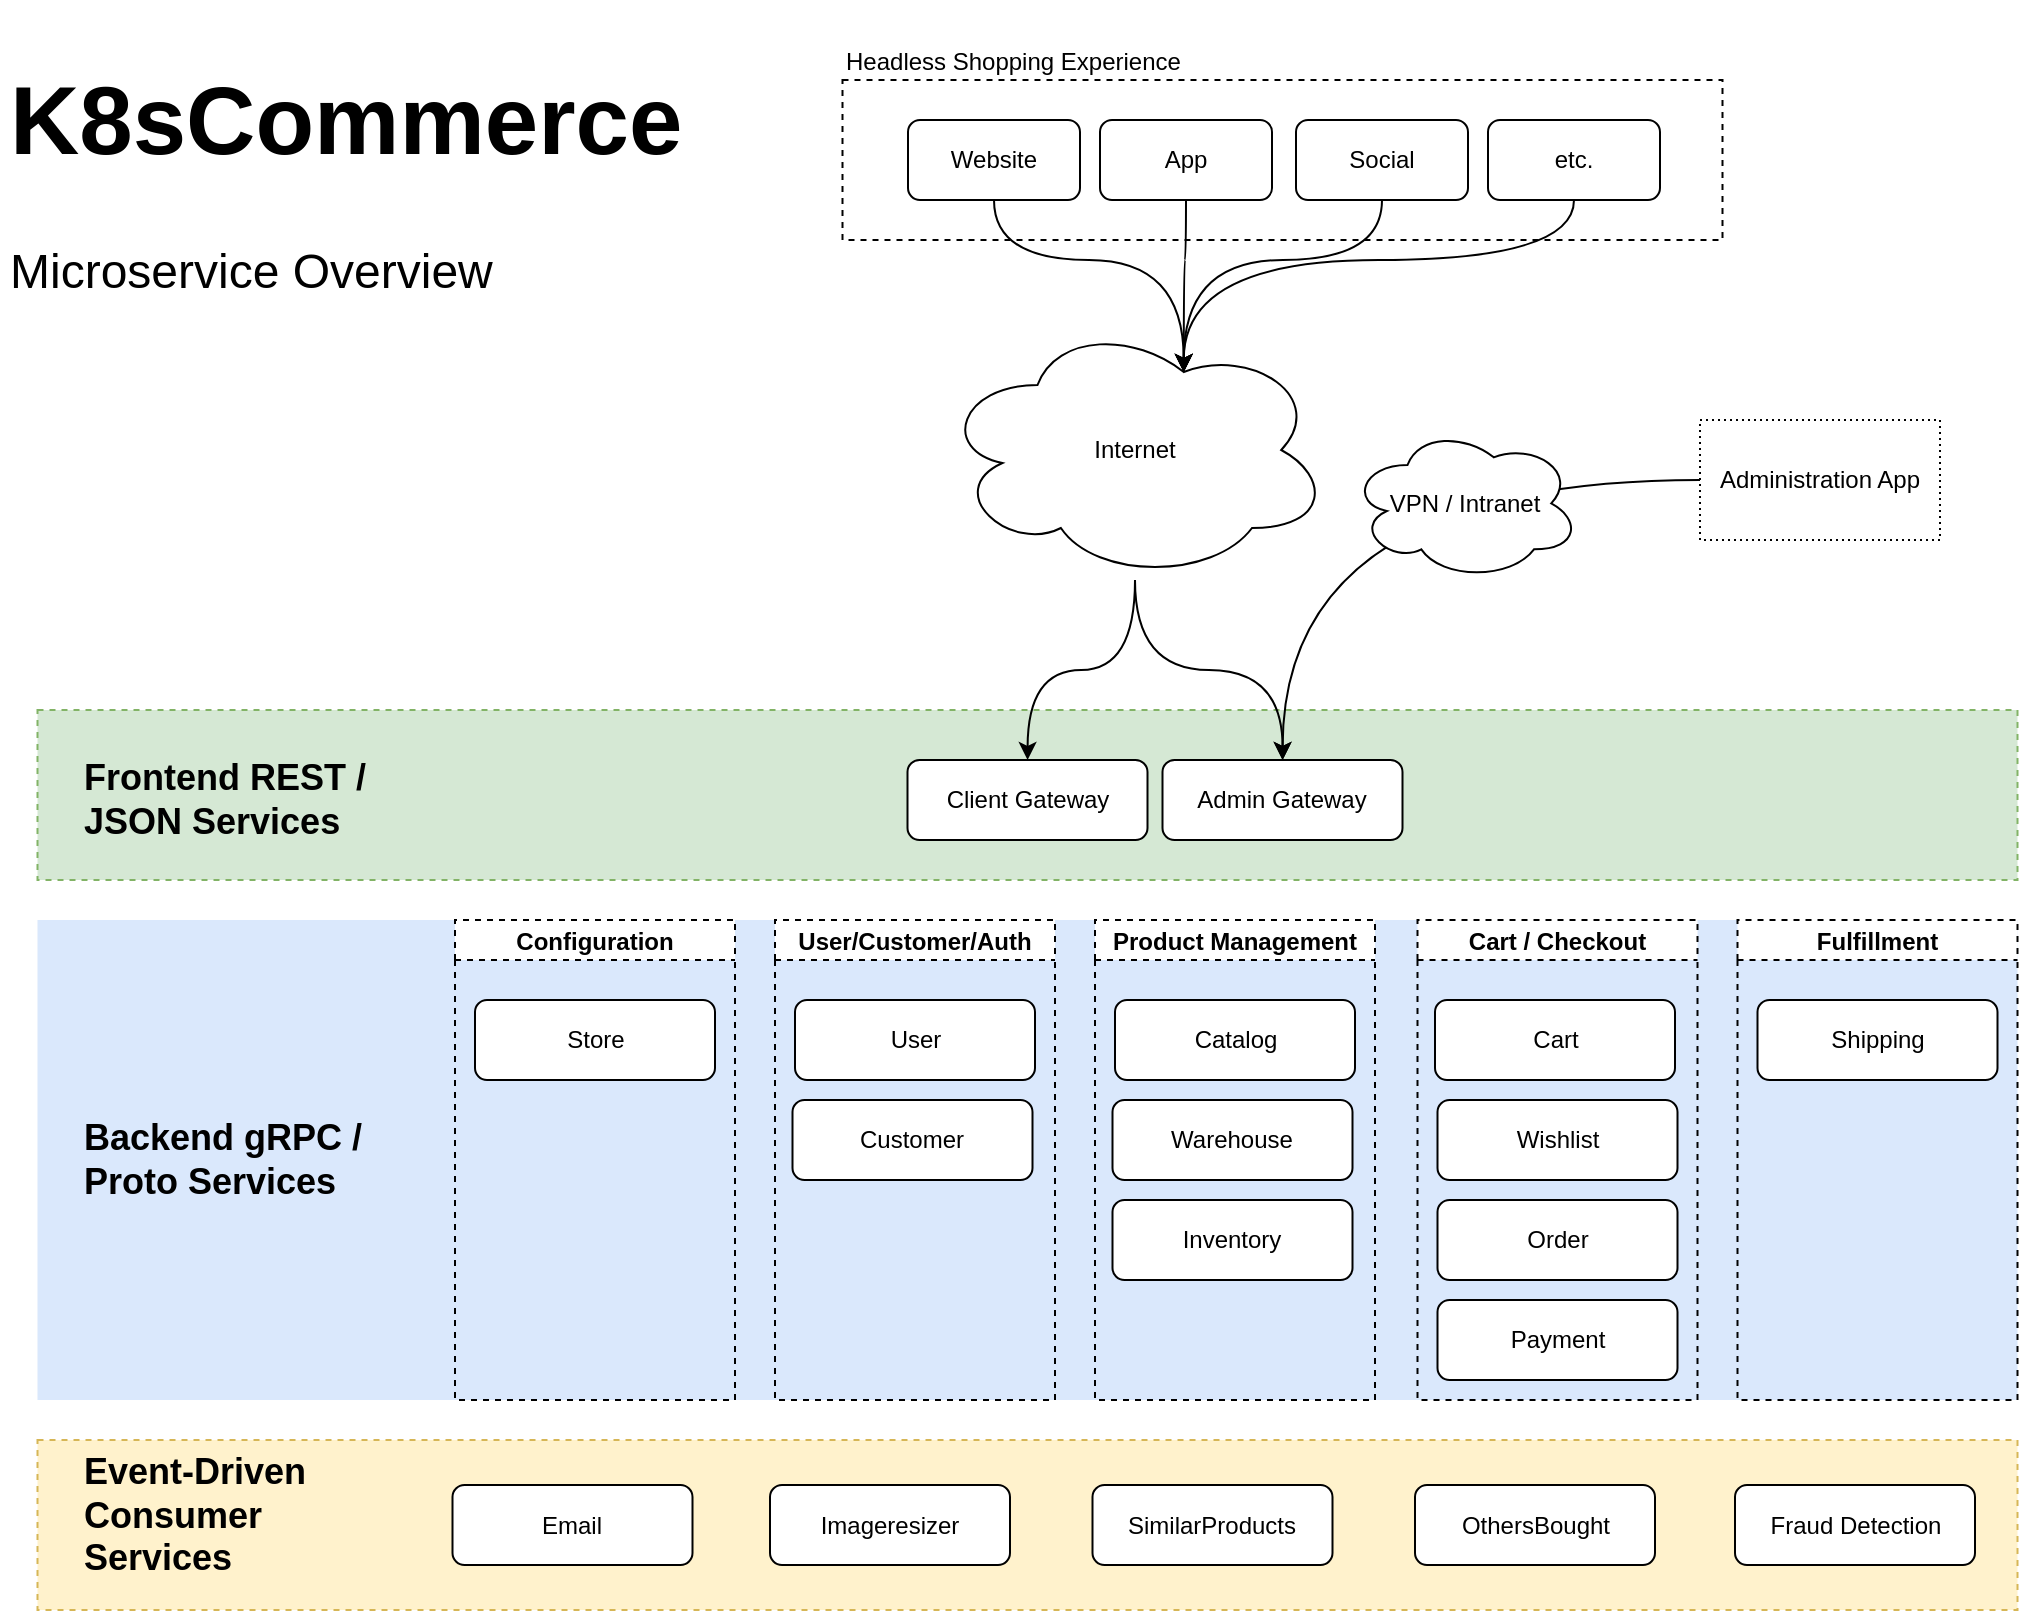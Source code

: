 <mxfile version="16.6.4" type="device"><diagram id="n2PtTuMPgU5_ytIdfK2R" name="Page-1"><mxGraphModel dx="1554" dy="973" grid="1" gridSize="10" guides="1" tooltips="1" connect="1" arrows="1" fold="1" page="1" pageScale="1" pageWidth="1100" pageHeight="850" math="0" shadow="0"><root><mxCell id="0"/><mxCell id="1" parent="0"/><mxCell id="ToqElmNW3oI_LHZmRbty-29" value="" style="whiteSpace=wrap;html=1;rounded=0;dashed=1;fontSize=12;fillColor=#fff2cc;align=left;labelPosition=center;verticalLabelPosition=top;verticalAlign=bottom;textDirection=ltr;horizontal=1;strokeColor=#d6b656;" vertex="1" parent="1"><mxGeometry x="48.75" y="720" width="990" height="85" as="geometry"/></mxCell><mxCell id="ToqElmNW3oI_LHZmRbty-18" value="" style="whiteSpace=wrap;html=1;rounded=0;dashed=1;fontSize=12;fillColor=#dae8fc;align=left;labelPosition=center;verticalLabelPosition=top;verticalAlign=bottom;textDirection=ltr;horizontal=1;strokeColor=none;collapsible=0;" vertex="1" parent="1"><mxGeometry x="48.75" y="460" width="990" height="240" as="geometry"/></mxCell><mxCell id="ToqElmNW3oI_LHZmRbty-15" value="" style="whiteSpace=wrap;html=1;rounded=0;dashed=1;fontSize=12;fillColor=#d5e8d4;align=left;labelPosition=center;verticalLabelPosition=top;verticalAlign=bottom;textDirection=ltr;horizontal=1;strokeColor=#82b366;" vertex="1" parent="1"><mxGeometry x="48.75" y="355" width="990" height="85" as="geometry"/></mxCell><mxCell id="LZaPYS1wsYShbYbUkvOJ-94" value="&lt;span style=&quot;&quot;&gt;Headless Shopping Experience&lt;/span&gt;" style="whiteSpace=wrap;html=1;rounded=0;dashed=1;fontSize=12;fillColor=none;align=left;labelPosition=center;verticalLabelPosition=top;verticalAlign=bottom;textDirection=ltr;horizontal=1;" parent="1" vertex="1"><mxGeometry x="451.25" y="40" width="440" height="80" as="geometry"/></mxCell><mxCell id="LZaPYS1wsYShbYbUkvOJ-1" value="Client Gateway" style="rounded=1;whiteSpace=wrap;html=1;" parent="1" vertex="1"><mxGeometry x="483.75" y="380" width="120" height="40" as="geometry"/></mxCell><mxCell id="LZaPYS1wsYShbYbUkvOJ-4" style="edgeStyle=orthogonalEdgeStyle;orthogonalLoop=1;jettySize=auto;html=1;rounded=1;curved=1;" parent="1" source="LZaPYS1wsYShbYbUkvOJ-2" target="LZaPYS1wsYShbYbUkvOJ-1" edge="1"><mxGeometry relative="1" as="geometry"/></mxCell><mxCell id="LZaPYS1wsYShbYbUkvOJ-5" style="edgeStyle=orthogonalEdgeStyle;orthogonalLoop=1;jettySize=auto;html=1;rounded=1;curved=1;" parent="1" source="LZaPYS1wsYShbYbUkvOJ-2" target="LZaPYS1wsYShbYbUkvOJ-3" edge="1"><mxGeometry relative="1" as="geometry"><mxPoint x="855" y="360" as="targetPoint"/></mxGeometry></mxCell><mxCell id="LZaPYS1wsYShbYbUkvOJ-2" value="Internet" style="ellipse;shape=cloud;whiteSpace=wrap;html=1;rounded=1;" parent="1" vertex="1"><mxGeometry x="500" y="160" width="195" height="130" as="geometry"/></mxCell><mxCell id="LZaPYS1wsYShbYbUkvOJ-3" value="Admin Gateway" style="rounded=1;whiteSpace=wrap;html=1;" parent="1" vertex="1"><mxGeometry x="611.25" y="380" width="120" height="40" as="geometry"/></mxCell><mxCell id="LZaPYS1wsYShbYbUkvOJ-70" value="&lt;h1&gt;K8sCommerce&lt;/h1&gt;&lt;p&gt;Microservice Overview&lt;/p&gt;" style="text;html=1;strokeColor=none;fillColor=none;spacing=5;spacingTop=-20;whiteSpace=wrap;overflow=hidden;rounded=0;fontSize=24;" parent="1" vertex="1"><mxGeometry x="30" y="10" width="350" height="180" as="geometry"/></mxCell><mxCell id="LZaPYS1wsYShbYbUkvOJ-83" style="edgeStyle=orthogonalEdgeStyle;curved=1;rounded=1;orthogonalLoop=1;jettySize=auto;html=1;fontSize=12;entryX=0.625;entryY=0.2;entryDx=0;entryDy=0;entryPerimeter=0;" parent="1" source="LZaPYS1wsYShbYbUkvOJ-72" target="LZaPYS1wsYShbYbUkvOJ-2" edge="1"><mxGeometry relative="1" as="geometry"/></mxCell><mxCell id="LZaPYS1wsYShbYbUkvOJ-72" value="Website" style="rounded=1;whiteSpace=wrap;html=1;labelBackgroundColor=none;fontSize=12;" parent="1" vertex="1"><mxGeometry x="484" y="60" width="86" height="40" as="geometry"/></mxCell><mxCell id="LZaPYS1wsYShbYbUkvOJ-98" style="edgeStyle=orthogonalEdgeStyle;curved=1;rounded=1;orthogonalLoop=1;jettySize=auto;html=1;entryX=0.625;entryY=0.2;entryDx=0;entryDy=0;entryPerimeter=0;fontSize=12;" parent="1" source="LZaPYS1wsYShbYbUkvOJ-73" target="LZaPYS1wsYShbYbUkvOJ-2" edge="1"><mxGeometry relative="1" as="geometry"/></mxCell><mxCell id="LZaPYS1wsYShbYbUkvOJ-73" value="App" style="rounded=1;whiteSpace=wrap;html=1;labelBackgroundColor=none;fontSize=12;" parent="1" vertex="1"><mxGeometry x="580" y="60" width="86" height="40" as="geometry"/></mxCell><mxCell id="LZaPYS1wsYShbYbUkvOJ-99" style="edgeStyle=orthogonalEdgeStyle;curved=1;rounded=1;orthogonalLoop=1;jettySize=auto;html=1;entryX=0.625;entryY=0.2;entryDx=0;entryDy=0;entryPerimeter=0;fontSize=12;" parent="1" source="LZaPYS1wsYShbYbUkvOJ-74" target="LZaPYS1wsYShbYbUkvOJ-2" edge="1"><mxGeometry relative="1" as="geometry"/></mxCell><mxCell id="LZaPYS1wsYShbYbUkvOJ-74" value="Social" style="rounded=1;whiteSpace=wrap;html=1;labelBackgroundColor=none;fontSize=12;" parent="1" vertex="1"><mxGeometry x="678" y="60" width="86" height="40" as="geometry"/></mxCell><mxCell id="LZaPYS1wsYShbYbUkvOJ-88" style="edgeStyle=orthogonalEdgeStyle;curved=1;rounded=1;orthogonalLoop=1;jettySize=auto;html=1;fontSize=12;exitX=0.5;exitY=1;exitDx=0;exitDy=0;entryX=0.625;entryY=0.2;entryDx=0;entryDy=0;entryPerimeter=0;" parent="1" source="LZaPYS1wsYShbYbUkvOJ-75" target="LZaPYS1wsYShbYbUkvOJ-2" edge="1"><mxGeometry relative="1" as="geometry"/></mxCell><mxCell id="LZaPYS1wsYShbYbUkvOJ-75" value="etc." style="rounded=1;whiteSpace=wrap;html=1;labelBackgroundColor=none;fontSize=12;" parent="1" vertex="1"><mxGeometry x="774" y="60" width="86" height="40" as="geometry"/></mxCell><mxCell id="LZaPYS1wsYShbYbUkvOJ-92" style="edgeStyle=orthogonalEdgeStyle;curved=1;rounded=1;orthogonalLoop=1;jettySize=auto;html=1;fontSize=12;" parent="1" source="LZaPYS1wsYShbYbUkvOJ-91" target="LZaPYS1wsYShbYbUkvOJ-3" edge="1"><mxGeometry relative="1" as="geometry"/></mxCell><mxCell id="LZaPYS1wsYShbYbUkvOJ-91" value="Administration App" style="rounded=0;whiteSpace=wrap;html=1;dashed=1;dashPattern=1 2;labelBackgroundColor=none;fontSize=12;fillColor=none;" parent="1" vertex="1"><mxGeometry x="880" y="210" width="120" height="60" as="geometry"/></mxCell><mxCell id="LZaPYS1wsYShbYbUkvOJ-95" value="VPN / Intranet" style="ellipse;shape=cloud;whiteSpace=wrap;html=1;rounded=1;" parent="1" vertex="1"><mxGeometry x="705" y="213.33" width="115" height="76.67" as="geometry"/></mxCell><mxCell id="LZaPYS1wsYShbYbUkvOJ-16" value="Store" style="rounded=1;whiteSpace=wrap;html=1;" parent="1" vertex="1"><mxGeometry x="267.5" y="500" width="120" height="40" as="geometry"/></mxCell><mxCell id="LZaPYS1wsYShbYbUkvOJ-7" value="Catalog" style="rounded=1;whiteSpace=wrap;html=1;" parent="1" vertex="1"><mxGeometry x="587.5" y="500" width="120" height="40" as="geometry"/></mxCell><mxCell id="LZaPYS1wsYShbYbUkvOJ-18" value="Warehouse" style="rounded=1;whiteSpace=wrap;html=1;" parent="1" vertex="1"><mxGeometry x="586.25" y="550" width="120" height="40" as="geometry"/></mxCell><mxCell id="LZaPYS1wsYShbYbUkvOJ-17" value="User" style="rounded=1;whiteSpace=wrap;html=1;" parent="1" vertex="1"><mxGeometry x="427.5" y="500" width="120" height="40" as="geometry"/></mxCell><mxCell id="LZaPYS1wsYShbYbUkvOJ-10" value="Customer" style="rounded=1;whiteSpace=wrap;html=1;" parent="1" vertex="1"><mxGeometry x="426.25" y="550" width="120" height="40" as="geometry"/></mxCell><mxCell id="LZaPYS1wsYShbYbUkvOJ-11" value="Inventory" style="rounded=1;whiteSpace=wrap;html=1;" parent="1" vertex="1"><mxGeometry x="586.25" y="600" width="120" height="40" as="geometry"/></mxCell><mxCell id="ToqElmNW3oI_LHZmRbty-17" value="&lt;h2&gt;Frontend REST / JSON Services&lt;/h2&gt;" style="text;html=1;strokeColor=none;fillColor=none;align=left;verticalAlign=middle;whiteSpace=wrap;rounded=0;dashed=1;" vertex="1" parent="1"><mxGeometry x="70" y="385" width="150" height="30" as="geometry"/></mxCell><mxCell id="ToqElmNW3oI_LHZmRbty-19" value="Configuration" style="swimlane;startSize=20;rounded=0;dashed=1;expand=1;deletable=1;collapsible=0;swimlaneBody=1;horizontal=1;swimlaneHead=1;" vertex="1" parent="1"><mxGeometry x="257.5" y="460" width="140" height="240" as="geometry"/></mxCell><mxCell id="ToqElmNW3oI_LHZmRbty-20" value="User/Customer/Auth" style="swimlane;startSize=20;rounded=0;dashed=1;collapsible=0;" vertex="1" parent="1"><mxGeometry x="417.5" y="460" width="140" height="240" as="geometry"/></mxCell><mxCell id="ToqElmNW3oI_LHZmRbty-21" value="Product Management" style="swimlane;startSize=20;rounded=0;dashed=1;collapsible=0;" vertex="1" parent="1"><mxGeometry x="577.5" y="460" width="140" height="240" as="geometry"/></mxCell><mxCell id="ToqElmNW3oI_LHZmRbty-22" value="Cart / Checkout" style="swimlane;startSize=20;rounded=0;dashed=1;collapsible=0;" vertex="1" parent="1"><mxGeometry x="738.75" y="460" width="140" height="240" as="geometry"/></mxCell><mxCell id="LZaPYS1wsYShbYbUkvOJ-8" value="Cart" style="rounded=1;whiteSpace=wrap;html=1;" parent="ToqElmNW3oI_LHZmRbty-22" vertex="1"><mxGeometry x="8.75" y="40" width="120" height="40" as="geometry"/></mxCell><mxCell id="LZaPYS1wsYShbYbUkvOJ-63" value="Order" style="rounded=1;whiteSpace=wrap;html=1;" parent="ToqElmNW3oI_LHZmRbty-22" vertex="1"><mxGeometry x="10" y="140" width="120" height="40" as="geometry"/></mxCell><mxCell id="LZaPYS1wsYShbYbUkvOJ-13" value="Payment" style="rounded=1;whiteSpace=wrap;html=1;" parent="ToqElmNW3oI_LHZmRbty-22" vertex="1"><mxGeometry x="10" y="190" width="120" height="40" as="geometry"/></mxCell><mxCell id="ToqElmNW3oI_LHZmRbty-35" value="Wishlist" style="rounded=1;whiteSpace=wrap;html=1;" vertex="1" parent="ToqElmNW3oI_LHZmRbty-22"><mxGeometry x="10" y="90" width="120" height="40" as="geometry"/></mxCell><mxCell id="ToqElmNW3oI_LHZmRbty-23" value="Fulfillment" style="swimlane;startSize=20;rounded=0;dashed=1;collapsible=0;" vertex="1" parent="1"><mxGeometry x="898.75" y="460" width="140" height="240" as="geometry"/></mxCell><mxCell id="LZaPYS1wsYShbYbUkvOJ-14" value="Shipping" style="rounded=1;whiteSpace=wrap;html=1;" parent="ToqElmNW3oI_LHZmRbty-23" vertex="1"><mxGeometry x="10" y="40" width="120" height="40" as="geometry"/></mxCell><mxCell id="ToqElmNW3oI_LHZmRbty-27" value="&lt;h2&gt;Backend gRPC / Proto Services&lt;/h2&gt;" style="text;html=1;strokeColor=none;fillColor=none;align=left;verticalAlign=middle;whiteSpace=wrap;rounded=0;dashed=1;" vertex="1" parent="1"><mxGeometry x="70" y="565" width="150" height="30" as="geometry"/></mxCell><mxCell id="ToqElmNW3oI_LHZmRbty-3" value="Email" style="rounded=1;whiteSpace=wrap;html=1;" vertex="1" parent="1"><mxGeometry x="256.25" y="742.5" width="120" height="40" as="geometry"/></mxCell><mxCell id="ToqElmNW3oI_LHZmRbty-2" value="Imageresizer" style="rounded=1;whiteSpace=wrap;html=1;" vertex="1" parent="1"><mxGeometry x="415" y="742.5" width="120" height="40" as="geometry"/></mxCell><mxCell id="LZaPYS1wsYShbYbUkvOJ-15" value="SimilarProducts" style="rounded=1;whiteSpace=wrap;html=1;" parent="1" vertex="1"><mxGeometry x="576.25" y="742.5" width="120" height="40" as="geometry"/></mxCell><mxCell id="LZaPYS1wsYShbYbUkvOJ-12" value="OthersBought" style="rounded=1;whiteSpace=wrap;html=1;" parent="1" vertex="1"><mxGeometry x="737.5" y="742.5" width="120" height="40" as="geometry"/></mxCell><mxCell id="ToqElmNW3oI_LHZmRbty-5" value="Fraud Detection" style="rounded=1;whiteSpace=wrap;html=1;" vertex="1" parent="1"><mxGeometry x="897.5" y="742.5" width="120" height="40" as="geometry"/></mxCell><mxCell id="ToqElmNW3oI_LHZmRbty-30" value="&lt;h2&gt;Event-Driven Consumer Services&lt;/h2&gt;" style="text;html=1;strokeColor=none;fillColor=none;align=left;verticalAlign=middle;whiteSpace=wrap;rounded=0;dashed=1;" vertex="1" parent="1"><mxGeometry x="70" y="742.5" width="150" height="30" as="geometry"/></mxCell></root></mxGraphModel></diagram></mxfile>